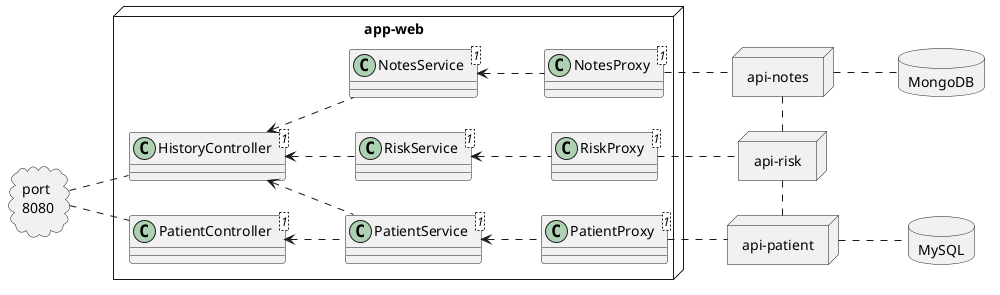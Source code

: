 @startuml
left to right direction

package app-web <<node>> {
    class HistoryController <1>
    class PatientController <1>
    class NotesProxy <1>
    class PatientProxy <1>
    class RiskProxy <1>
    class NotesService <1>
    class PatientService <1>
    class RiskService <1>
    PatientController <.. PatientService
    HistoryController <.. PatientService
    HistoryController <.. NotesService
    HistoryController <.. RiskService
    RiskService <.. RiskProxy
    NotesService <.. NotesProxy
    PatientService <.. PatientProxy
}

package api-patient <<Node>> {
}
package api-notes <<Node>> {
}
package api-risk <<Node>> {
}
package MySQL <<database>> {
}
package MongoDB <<database>> {
}
package "port\n8080" <<cloud>> {
}
"port\n8080" .. HistoryController
"port\n8080" .. PatientController

PatientProxy .. "api-patient"
NotesProxy .. "api-notes"
RiskProxy .. "api-risk"
"api-notes" .. MongoDB
"api-patient" .. MySQL
"api-risk" . "api-patient"
"api-notes" . "api-risk"

@enduml